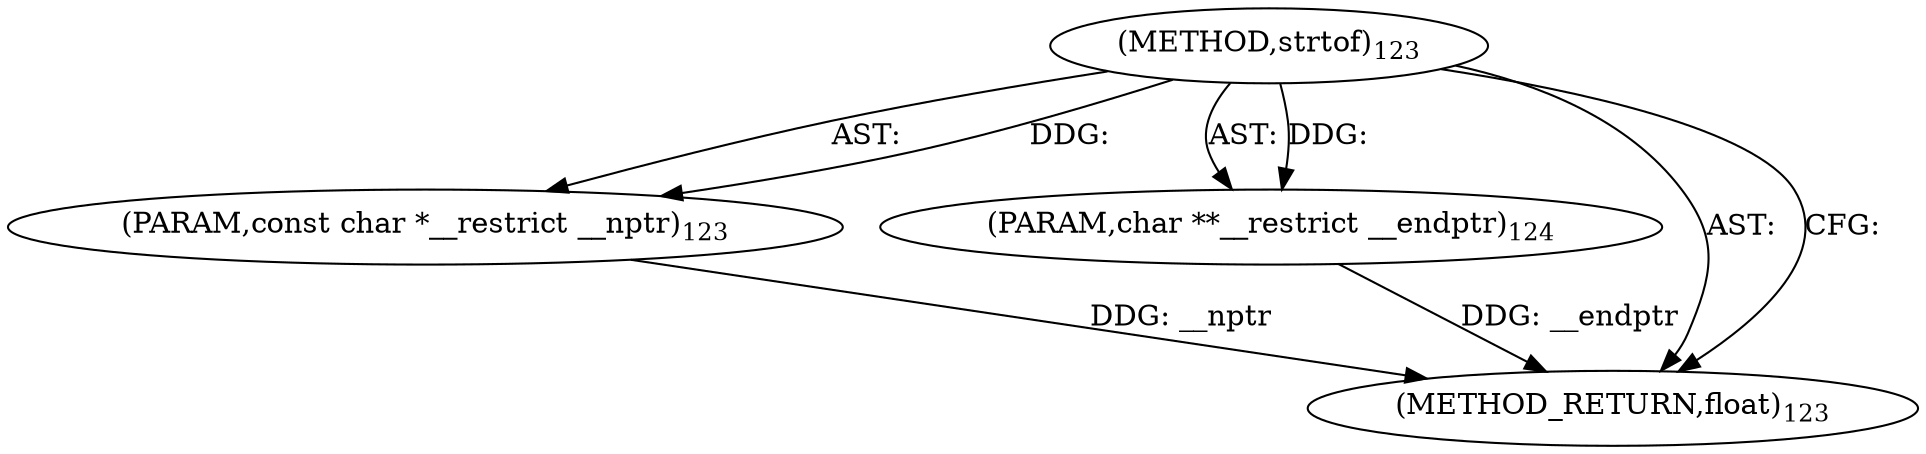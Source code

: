 digraph "strtof" {  
"33177" [label = <(METHOD,strtof)<SUB>123</SUB>> ]
"33178" [label = <(PARAM,const char *__restrict __nptr)<SUB>123</SUB>> ]
"33179" [label = <(PARAM,char **__restrict __endptr)<SUB>124</SUB>> ]
"33180" [label = <(METHOD_RETURN,float)<SUB>123</SUB>> ]
  "33177" -> "33178"  [ label = "AST: "] 
  "33177" -> "33179"  [ label = "AST: "] 
  "33177" -> "33180"  [ label = "AST: "] 
  "33177" -> "33180"  [ label = "CFG: "] 
  "33178" -> "33180"  [ label = "DDG: __nptr"] 
  "33179" -> "33180"  [ label = "DDG: __endptr"] 
  "33177" -> "33178"  [ label = "DDG: "] 
  "33177" -> "33179"  [ label = "DDG: "] 
}
